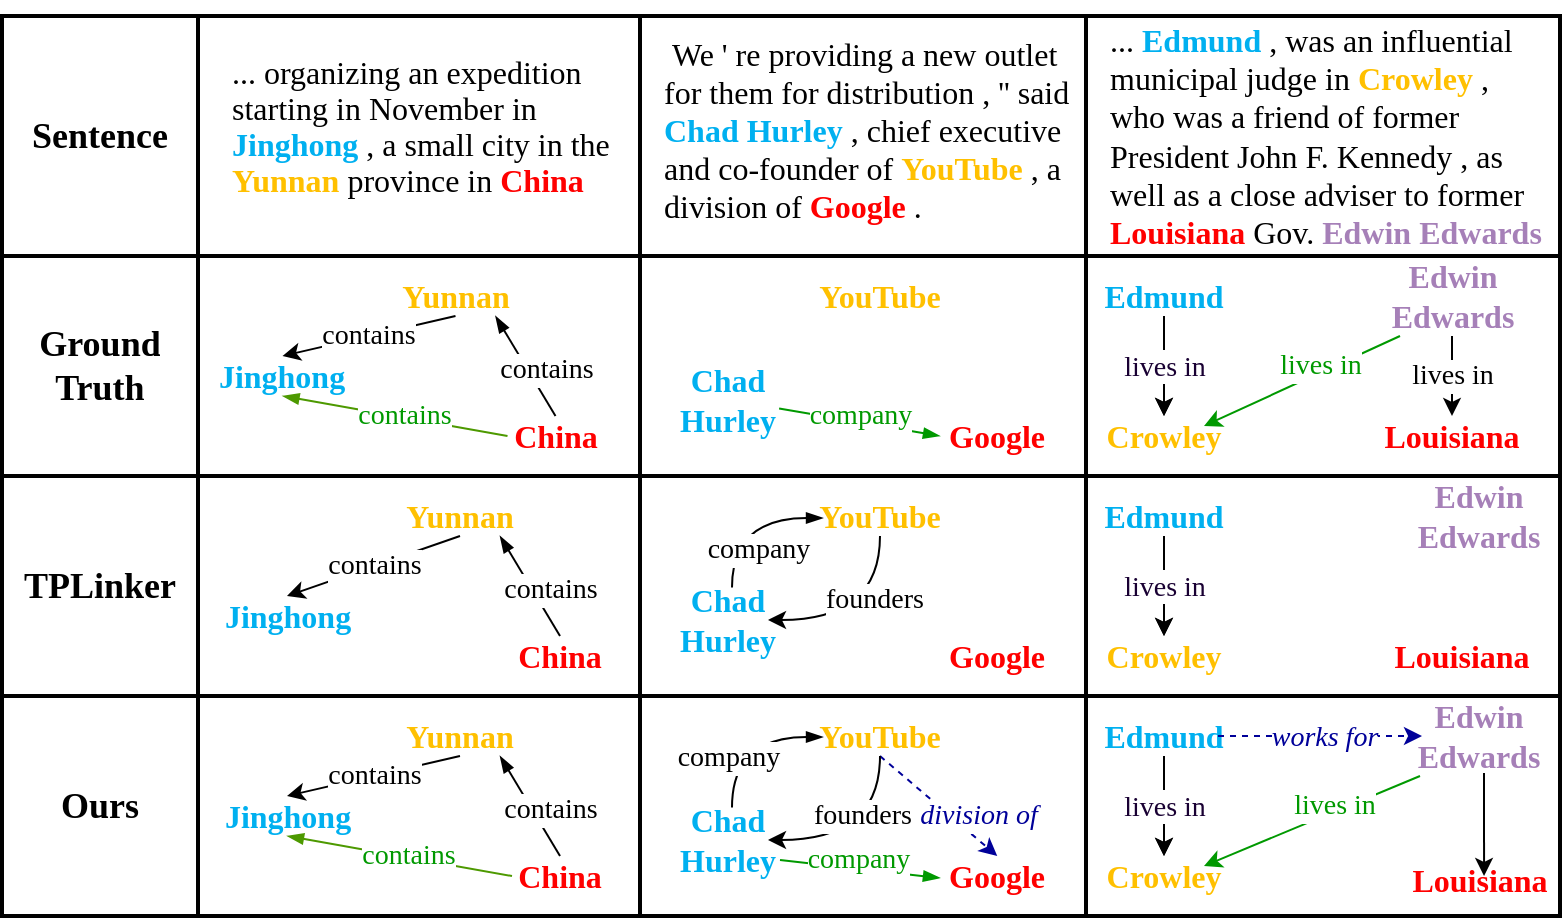 <mxfile version="13.10.1" type="github">
  <diagram id="5vpmCnWidM8x6iWcZ2X5" name="Page-1">
    <mxGraphModel dx="870" dy="571" grid="1" gridSize="10" guides="1" tooltips="1" connect="1" arrows="1" fold="1" page="1" pageScale="1" pageWidth="827" pageHeight="1169" background="none" math="0" shadow="0">
      <root>
        <mxCell id="0" />
        <mxCell id="1" parent="0" />
        <mxCell id="fM8OL-0WpngBRwXDm8zp-1" value="" style="shape=table;html=1;whiteSpace=wrap;startSize=0;container=1;collapsible=0;childLayout=tableLayout;strokeWidth=2;perimeterSpacing=1;" parent="1" vertex="1">
          <mxGeometry x="31" y="30" width="779" height="450" as="geometry" />
        </mxCell>
        <mxCell id="fM8OL-0WpngBRwXDm8zp-2" value="" style="shape=partialRectangle;html=1;whiteSpace=wrap;collapsible=0;dropTarget=0;pointerEvents=0;fillColor=none;top=0;left=0;bottom=0;right=0;points=[[0,0.5],[1,0.5]];portConstraint=eastwest;spacingBottom=0;spacing=2;spacingRight=8;spacingLeft=10;" parent="fM8OL-0WpngBRwXDm8zp-1" vertex="1">
          <mxGeometry width="779" height="120" as="geometry" />
        </mxCell>
        <mxCell id="fM8OL-0WpngBRwXDm8zp-3" value="&lt;font face=&quot;Times New Roman&quot; style=&quot;font-size: 18px&quot;&gt;&lt;b&gt;Sentence&lt;/b&gt;&lt;/font&gt;" style="shape=partialRectangle;html=1;whiteSpace=wrap;connectable=0;overflow=hidden;fillColor=none;top=0;left=0;bottom=0;right=0;" parent="fM8OL-0WpngBRwXDm8zp-2" vertex="1">
          <mxGeometry width="98" height="120" as="geometry" />
        </mxCell>
        <mxCell id="fM8OL-0WpngBRwXDm8zp-4" value="&lt;p style=&quot;line-height: normal ; margin: 0pt 0in ; text-indent: 0in ; direction: ltr ; unicode-bidi: embed ; word-break: normal ; font-size: 16px&quot;&gt;&lt;span style=&quot;font-size: 16px ; font-family: &amp;#34;times new roman&amp;#34; ; text-indent: 0in&quot;&gt;... organizing an expedition&lt;/span&gt;&lt;span style=&quot;font-family: &amp;#34;times new roman&amp;#34; ; font-size: 16px ; text-indent: 0in&quot;&gt;&amp;nbsp;&lt;br&gt;&lt;/span&gt;&lt;font style=&quot;font-size: 16px&quot; face=&quot;Times New Roman&quot;&gt;&lt;span&gt;starting in November in&amp;nbsp;&lt;br&gt;&lt;/span&gt;&lt;/font&gt;&lt;font style=&quot;font-size: 16px&quot; face=&quot;Times New Roman&quot;&gt;&lt;span style=&quot;color: rgb(0 , 176 , 240) ; font-weight: bold&quot;&gt;Jinghong&lt;/span&gt;&lt;span&gt; , a small city in the &lt;/span&gt;&lt;span style=&quot;color: rgb(255 , 192 , 0) ; font-weight: bold&quot;&gt;Yunnan&lt;/span&gt;&lt;span&gt; province in &lt;/span&gt;&lt;span style=&quot;color: red ; font-weight: bold&quot;&gt;China&lt;/span&gt;&lt;/font&gt;&lt;/p&gt;" style="shape=partialRectangle;html=1;whiteSpace=wrap;connectable=0;overflow=hidden;top=0;left=0;bottom=0;right=0;spacingLeft=15;fillColor=none;spacing=2;strokeWidth=1;align=left;spacingTop=-10;spacingRight=8;" parent="fM8OL-0WpngBRwXDm8zp-2" vertex="1">
          <mxGeometry x="98" width="221" height="120" as="geometry" />
        </mxCell>
        <mxCell id="fM8OL-0WpngBRwXDm8zp-5" value="&lt;p style=&quot;font-size: 16px&quot;&gt;&lt;span style=&quot;font-family: &amp;#34;times new roman&amp;#34;&quot;&gt;&amp;nbsp;We &#39; re providing a new outlet for them for distribution , &#39;&#39; said &lt;/span&gt;&lt;font color=&quot;#00b0f0&quot; style=&quot;font-size: 16px ; font-family: &amp;#34;times new roman&amp;#34;&quot;&gt;&lt;b&gt;Chad Hurley&lt;/b&gt;&lt;/font&gt;&lt;span style=&quot;font-family: &amp;#34;times new roman&amp;#34;&quot;&gt; , chief executive and co-founder of &lt;/span&gt;&lt;b style=&quot;font-family: &amp;#34;times new roman&amp;#34;&quot;&gt;&lt;font color=&quot;#ffc000&quot; style=&quot;font-size: 16px&quot;&gt;YouTube&lt;/font&gt;&lt;/b&gt;&lt;span style=&quot;font-family: &amp;#34;times new roman&amp;#34;&quot;&gt; , a division of &lt;/span&gt;&lt;b style=&quot;font-family: &amp;#34;times new roman&amp;#34;&quot;&gt;&lt;font color=&quot;#ff0000&quot; style=&quot;font-size: 16px&quot;&gt;Google&lt;/font&gt;&lt;/b&gt;&lt;span style=&quot;font-family: &amp;#34;times new roman&amp;#34;&quot;&gt; .&lt;/span&gt;&lt;/p&gt;" style="shape=partialRectangle;html=1;whiteSpace=wrap;connectable=0;overflow=hidden;fillColor=none;top=0;left=0;bottom=0;right=0;align=left;spacingLeft=10;spacingRight=8;spacingBottom=7;spacingTop=-9;" parent="fM8OL-0WpngBRwXDm8zp-2" vertex="1">
          <mxGeometry x="319" width="223" height="120" as="geometry" />
        </mxCell>
        <mxCell id="fM8OL-0WpngBRwXDm8zp-6" value="&lt;font face=&quot;Times New Roman&quot; style=&quot;font-size: 16px&quot;&gt;... &lt;font color=&quot;#00b0f0&quot; style=&quot;font-size: 16px&quot;&gt;&lt;b&gt;Edmund&lt;/b&gt;&lt;/font&gt; , was an influential municipal judge in &lt;b&gt;&lt;font color=&quot;#ffc000&quot; style=&quot;font-size: 16px&quot;&gt;Crowley&lt;/font&gt;&lt;/b&gt; , who was a friend of former President John F. Kennedy , as well as a close adviser to former &lt;font color=&quot;#ff0000&quot; style=&quot;font-size: 16px&quot;&gt;&lt;b&gt;Louisiana&lt;/b&gt;&lt;/font&gt; Gov. &lt;font color=&quot;#a680b8&quot; style=&quot;font-size: 16px&quot;&gt;&lt;b&gt;Edwin Edwards&lt;/b&gt;&lt;/font&gt;&lt;/font&gt;" style="shape=partialRectangle;html=1;whiteSpace=wrap;connectable=0;overflow=hidden;fillColor=none;top=0;left=0;bottom=0;right=0;align=left;spacingLeft=10;spacingRight=8;spacingBottom=0;" parent="fM8OL-0WpngBRwXDm8zp-2" vertex="1">
          <mxGeometry x="542" width="237" height="120" as="geometry" />
        </mxCell>
        <mxCell id="fM8OL-0WpngBRwXDm8zp-7" value="" style="shape=partialRectangle;html=1;whiteSpace=wrap;collapsible=0;dropTarget=0;pointerEvents=0;fillColor=none;top=0;left=0;bottom=0;right=0;points=[[0,0.5],[1,0.5]];portConstraint=eastwest;" parent="fM8OL-0WpngBRwXDm8zp-1" vertex="1">
          <mxGeometry y="120" width="779" height="110" as="geometry" />
        </mxCell>
        <mxCell id="fM8OL-0WpngBRwXDm8zp-8" value="&lt;b&gt;&lt;font face=&quot;Times New Roman&quot; style=&quot;font-size: 18px&quot;&gt;Ground&lt;br&gt;Truth&lt;/font&gt;&lt;/b&gt;" style="shape=partialRectangle;html=1;whiteSpace=wrap;connectable=0;overflow=hidden;fillColor=none;top=0;left=0;bottom=0;right=0;" parent="fM8OL-0WpngBRwXDm8zp-7" vertex="1">
          <mxGeometry width="98" height="110" as="geometry" />
        </mxCell>
        <mxCell id="fM8OL-0WpngBRwXDm8zp-9" value="" style="shape=partialRectangle;html=1;whiteSpace=wrap;connectable=0;overflow=hidden;fillColor=none;top=0;left=0;bottom=0;right=0;" parent="fM8OL-0WpngBRwXDm8zp-7" vertex="1">
          <mxGeometry x="98" width="221" height="110" as="geometry" />
        </mxCell>
        <mxCell id="fM8OL-0WpngBRwXDm8zp-10" value="" style="shape=partialRectangle;html=1;whiteSpace=wrap;connectable=0;overflow=hidden;fillColor=none;top=0;left=0;bottom=0;right=0;" parent="fM8OL-0WpngBRwXDm8zp-7" vertex="1">
          <mxGeometry x="319" width="223" height="110" as="geometry" />
        </mxCell>
        <mxCell id="fM8OL-0WpngBRwXDm8zp-11" value="" style="shape=partialRectangle;html=1;whiteSpace=wrap;connectable=0;overflow=hidden;fillColor=none;top=0;left=0;bottom=0;right=0;spacingLeft=1;" parent="fM8OL-0WpngBRwXDm8zp-7" vertex="1">
          <mxGeometry x="542" width="237" height="110" as="geometry" />
        </mxCell>
        <mxCell id="fM8OL-0WpngBRwXDm8zp-12" value="" style="shape=partialRectangle;html=1;whiteSpace=wrap;collapsible=0;dropTarget=0;pointerEvents=0;fillColor=none;top=0;left=0;bottom=0;right=0;points=[[0,0.5],[1,0.5]];portConstraint=eastwest;" parent="fM8OL-0WpngBRwXDm8zp-1" vertex="1">
          <mxGeometry y="230" width="779" height="110" as="geometry" />
        </mxCell>
        <mxCell id="fM8OL-0WpngBRwXDm8zp-13" value="&lt;font style=&quot;font-size: 18px&quot; face=&quot;Times New Roman&quot;&gt;&lt;b&gt;TPLinker&lt;/b&gt;&lt;/font&gt;" style="shape=partialRectangle;html=1;whiteSpace=wrap;connectable=0;overflow=hidden;fillColor=none;top=0;left=0;bottom=0;right=0;" parent="fM8OL-0WpngBRwXDm8zp-12" vertex="1">
          <mxGeometry width="98" height="110" as="geometry" />
        </mxCell>
        <mxCell id="fM8OL-0WpngBRwXDm8zp-14" value="" style="shape=partialRectangle;html=1;whiteSpace=wrap;connectable=0;overflow=hidden;fillColor=none;top=0;left=0;bottom=0;right=0;" parent="fM8OL-0WpngBRwXDm8zp-12" vertex="1">
          <mxGeometry x="98" width="221" height="110" as="geometry" />
        </mxCell>
        <mxCell id="fM8OL-0WpngBRwXDm8zp-15" value="" style="shape=partialRectangle;html=1;whiteSpace=wrap;connectable=0;overflow=hidden;fillColor=none;top=0;left=0;bottom=0;right=0;" parent="fM8OL-0WpngBRwXDm8zp-12" vertex="1">
          <mxGeometry x="319" width="223" height="110" as="geometry" />
        </mxCell>
        <mxCell id="fM8OL-0WpngBRwXDm8zp-16" value="" style="shape=partialRectangle;html=1;whiteSpace=wrap;connectable=0;overflow=hidden;fillColor=none;top=0;left=0;bottom=0;right=0;" parent="fM8OL-0WpngBRwXDm8zp-12" vertex="1">
          <mxGeometry x="542" width="237" height="110" as="geometry" />
        </mxCell>
        <mxCell id="fM8OL-0WpngBRwXDm8zp-17" value="" style="shape=partialRectangle;html=1;whiteSpace=wrap;collapsible=0;dropTarget=0;pointerEvents=0;fillColor=none;top=0;left=0;bottom=0;right=0;points=[[0,0.5],[1,0.5]];portConstraint=eastwest;" parent="fM8OL-0WpngBRwXDm8zp-1" vertex="1">
          <mxGeometry y="340" width="779" height="110" as="geometry" />
        </mxCell>
        <mxCell id="fM8OL-0WpngBRwXDm8zp-18" value="&lt;p&gt;&lt;font face=&quot;Times New Roman&quot; size=&quot;1&quot;&gt;&lt;b style=&quot;font-size: 18px&quot;&gt;Ours&lt;/b&gt;&lt;/font&gt;&lt;/p&gt;" style="shape=partialRectangle;html=1;whiteSpace=wrap;connectable=0;overflow=hidden;fillColor=none;top=0;left=0;bottom=0;right=0;" parent="fM8OL-0WpngBRwXDm8zp-17" vertex="1">
          <mxGeometry width="98" height="110" as="geometry" />
        </mxCell>
        <mxCell id="fM8OL-0WpngBRwXDm8zp-19" value="" style="shape=partialRectangle;html=1;whiteSpace=wrap;connectable=0;overflow=hidden;fillColor=none;top=0;left=0;bottom=0;right=0;" parent="fM8OL-0WpngBRwXDm8zp-17" vertex="1">
          <mxGeometry x="98" width="221" height="110" as="geometry" />
        </mxCell>
        <mxCell id="fM8OL-0WpngBRwXDm8zp-20" value="" style="shape=partialRectangle;html=1;whiteSpace=wrap;connectable=0;overflow=hidden;fillColor=none;top=0;left=0;bottom=0;right=0;" parent="fM8OL-0WpngBRwXDm8zp-17" vertex="1">
          <mxGeometry x="319" width="223" height="110" as="geometry" />
        </mxCell>
        <mxCell id="fM8OL-0WpngBRwXDm8zp-21" value="" style="shape=partialRectangle;html=1;whiteSpace=wrap;connectable=0;overflow=hidden;fillColor=none;top=0;left=0;bottom=0;right=0;" parent="fM8OL-0WpngBRwXDm8zp-17" vertex="1">
          <mxGeometry x="542" width="237" height="110" as="geometry" />
        </mxCell>
        <mxCell id="2NpfUJ0VDnkzOH738Le0-184" value="&lt;span style=&quot;color: rgb(0 , 176 , 240) ; font-family: &amp;#34;times new roman&amp;#34; ; font-weight: 700 ; text-align: left&quot;&gt;&lt;font style=&quot;font-size: 16px&quot;&gt;Chad Hurley&lt;/font&gt;&lt;/span&gt;" style="text;html=1;strokeColor=none;fillColor=none;align=center;verticalAlign=middle;whiteSpace=wrap;rounded=0;" parent="1" vertex="1">
          <mxGeometry x="374" y="322" width="40" height="20" as="geometry" />
        </mxCell>
        <mxCell id="2NpfUJ0VDnkzOH738Le0-185" value="" style="endArrow=none;html=1;startArrow=blockThin;startFill=1;endFill=0;edgeStyle=orthogonalEdgeStyle;curved=1;entryX=0.55;entryY=-0.31;entryDx=0;entryDy=0;entryPerimeter=0;exitX=-0.212;exitY=0.55;exitDx=0;exitDy=0;exitPerimeter=0;" parent="1" source="2NpfUJ0VDnkzOH738Le0-188" target="2NpfUJ0VDnkzOH738Le0-184" edge="1">
          <mxGeometry width="50" height="50" relative="1" as="geometry">
            <mxPoint x="430" y="280" as="sourcePoint" />
            <mxPoint x="386.25" y="380" as="targetPoint" />
          </mxGeometry>
        </mxCell>
        <mxCell id="2NpfUJ0VDnkzOH738Le0-186" value="&lt;font face=&quot;Times New Roman&quot; style=&quot;font-size: 14px&quot;&gt;company&lt;/font&gt;" style="edgeLabel;html=1;align=center;verticalAlign=middle;resizable=0;points=[];" parent="2NpfUJ0VDnkzOH738Le0-185" vertex="1" connectable="0">
          <mxGeometry x="0.37" y="-2" relative="1" as="geometry">
            <mxPoint x="14.98" y="6" as="offset" />
          </mxGeometry>
        </mxCell>
        <mxCell id="2NpfUJ0VDnkzOH738Le0-495" style="edgeStyle=orthogonalEdgeStyle;rounded=0;orthogonalLoop=1;jettySize=auto;html=1;exitX=0.5;exitY=1;exitDx=0;exitDy=0;entryX=1;entryY=0.5;entryDx=0;entryDy=0;strokeColor=#000000;fontFamily=Times New Roman;fontColor=#009900;curved=1;" parent="1" source="2NpfUJ0VDnkzOH738Le0-188" target="2NpfUJ0VDnkzOH738Le0-184" edge="1">
          <mxGeometry relative="1" as="geometry" />
        </mxCell>
        <mxCell id="2NpfUJ0VDnkzOH738Le0-496" value="&lt;font color=&quot;#000000&quot; style=&quot;font-size: 14px&quot;&gt;founders&lt;/font&gt;" style="edgeLabel;html=1;align=center;verticalAlign=middle;resizable=0;points=[];fontFamily=Times New Roman;fontColor=#009900;" parent="2NpfUJ0VDnkzOH738Le0-495" vertex="1" connectable="0">
          <mxGeometry x="0.151" y="-10" relative="1" as="geometry">
            <mxPoint x="11.2" as="offset" />
          </mxGeometry>
        </mxCell>
        <mxCell id="2NpfUJ0VDnkzOH738Le0-188" value="&lt;span style=&quot;color: rgb(255 , 192 , 0) ; font-family: &amp;#34;times new roman&amp;#34; ; font-weight: 700 ; text-align: left&quot;&gt;&lt;font style=&quot;font-size: 16px&quot;&gt;YouTube&lt;/font&gt;&lt;/span&gt;" style="text;html=1;strokeColor=none;fillColor=none;align=center;verticalAlign=middle;whiteSpace=wrap;rounded=0;" parent="1" vertex="1">
          <mxGeometry x="450" y="270" width="40" height="20" as="geometry" />
        </mxCell>
        <mxCell id="2NpfUJ0VDnkzOH738Le0-193" value="&lt;span style=&quot;color: rgb(255 , 0 , 0) ; font-family: &amp;#34;times new roman&amp;#34; ; font-weight: 700 ; text-align: left&quot;&gt;&lt;font style=&quot;font-size: 16px&quot;&gt;Google&lt;/font&gt;&lt;/span&gt;" style="text;html=1;strokeColor=none;fillColor=none;align=center;verticalAlign=middle;whiteSpace=wrap;rounded=0;" parent="1" vertex="1">
          <mxGeometry x="510" y="340" width="37.25" height="20" as="geometry" />
        </mxCell>
        <mxCell id="2NpfUJ0VDnkzOH738Le0-368" value="&lt;font size=&quot;1&quot;&gt;&lt;i style=&quot;font-size: 14px&quot;&gt;division of&lt;/i&gt;&lt;/font&gt;" style="rounded=0;orthogonalLoop=1;jettySize=auto;html=1;exitX=0.5;exitY=1;exitDx=0;exitDy=0;entryX=0.5;entryY=0;entryDx=0;entryDy=0;fontFamily=Times New Roman;dashed=1;strokeColor=#000099;fontColor=#000099;" parent="1" source="wmKxRn-xDmoYcVnPfhUS-15" target="2NpfUJ0VDnkzOH738Le0-381" edge="1">
          <mxGeometry x="0.493" y="10" relative="1" as="geometry">
            <mxPoint x="470" y="400" as="sourcePoint" />
            <mxPoint x="-1" as="offset" />
          </mxGeometry>
        </mxCell>
        <mxCell id="2NpfUJ0VDnkzOH738Le0-379" value="" style="endArrow=none;html=1;startArrow=blockThin;startFill=1;endFill=0;rounded=1;strokeColor=#009900;" parent="1" edge="1">
          <mxGeometry width="50" height="50" relative="1" as="geometry">
            <mxPoint x="500" y="461" as="sourcePoint" />
            <mxPoint x="420" y="452" as="targetPoint" />
          </mxGeometry>
        </mxCell>
        <mxCell id="2NpfUJ0VDnkzOH738Le0-380" value="&lt;font face=&quot;Times New Roman&quot; color=&quot;#009900&quot; style=&quot;font-size: 14px&quot;&gt;company&lt;/font&gt;" style="edgeLabel;html=1;align=center;verticalAlign=middle;resizable=0;points=[];fontColor=#000000;" parent="2NpfUJ0VDnkzOH738Le0-379" vertex="1" connectable="0">
          <mxGeometry x="0.257" y="-4" relative="1" as="geometry">
            <mxPoint x="8.33" y="0.82" as="offset" />
          </mxGeometry>
        </mxCell>
        <mxCell id="2NpfUJ0VDnkzOH738Le0-381" value="&lt;span style=&quot;color: rgb(255 , 0 , 0) ; font-family: &amp;#34;times new roman&amp;#34; ; font-weight: 700 ; text-align: left&quot;&gt;&lt;font style=&quot;font-size: 16px&quot;&gt;Google&lt;/font&gt;&lt;/span&gt;" style="text;html=1;strokeColor=none;fillColor=none;align=center;verticalAlign=middle;whiteSpace=wrap;rounded=0;" parent="1" vertex="1">
          <mxGeometry x="510" y="450" width="37.25" height="20" as="geometry" />
        </mxCell>
        <mxCell id="2NpfUJ0VDnkzOH738Le0-391" value="&lt;span style=&quot;color: rgb(0 , 176 , 240) ; font-family: &amp;#34;times new roman&amp;#34; ; font-weight: 700 ; text-align: left&quot;&gt;&lt;font style=&quot;font-size: 16px&quot;&gt;Chad Hurley&lt;/font&gt;&lt;/span&gt;" style="text;html=1;strokeColor=none;fillColor=none;align=center;verticalAlign=middle;whiteSpace=wrap;rounded=0;" parent="1" vertex="1">
          <mxGeometry x="374" y="212" width="40" height="20" as="geometry" />
        </mxCell>
        <mxCell id="2NpfUJ0VDnkzOH738Le0-392" value="&lt;span style=&quot;color: rgb(255 , 192 , 0) ; font-family: &amp;#34;times new roman&amp;#34; ; font-weight: 700 ; text-align: left&quot;&gt;&lt;font style=&quot;font-size: 16px&quot;&gt;YouTube&lt;/font&gt;&lt;/span&gt;" style="text;html=1;strokeColor=none;fillColor=none;align=center;verticalAlign=middle;whiteSpace=wrap;rounded=0;" parent="1" vertex="1">
          <mxGeometry x="450" y="160" width="40" height="20" as="geometry" />
        </mxCell>
        <mxCell id="2NpfUJ0VDnkzOH738Le0-393" value="" style="endArrow=none;html=1;startArrow=blockThin;startFill=1;endFill=0;rounded=1;strokeColor=#009900;entryX=1.139;entryY=0.715;entryDx=0;entryDy=0;entryPerimeter=0;" parent="1" target="2NpfUJ0VDnkzOH738Le0-391" edge="1">
          <mxGeometry width="50" height="50" relative="1" as="geometry">
            <mxPoint x="500" y="240" as="sourcePoint" />
            <mxPoint x="400" y="302" as="targetPoint" />
          </mxGeometry>
        </mxCell>
        <mxCell id="2NpfUJ0VDnkzOH738Le0-394" value="&lt;font face=&quot;Times New Roman&quot; color=&quot;#009900&quot; style=&quot;font-size: 14px&quot;&gt;company&lt;/font&gt;" style="edgeLabel;html=1;align=center;verticalAlign=middle;resizable=0;points=[];fontColor=#000000;" parent="2NpfUJ0VDnkzOH738Le0-393" vertex="1" connectable="0">
          <mxGeometry x="0.257" y="-4" relative="1" as="geometry">
            <mxPoint x="9.75" y="1.9" as="offset" />
          </mxGeometry>
        </mxCell>
        <mxCell id="2NpfUJ0VDnkzOH738Le0-395" value="&lt;span style=&quot;color: rgb(255 , 0 , 0) ; font-family: &amp;#34;times new roman&amp;#34; ; font-weight: 700 ; text-align: left&quot;&gt;&lt;font style=&quot;font-size: 16px&quot;&gt;Google&lt;/font&gt;&lt;/span&gt;" style="text;html=1;strokeColor=none;fillColor=none;align=center;verticalAlign=middle;whiteSpace=wrap;rounded=0;" parent="1" vertex="1">
          <mxGeometry x="510" y="230" width="37.25" height="20" as="geometry" />
        </mxCell>
        <mxCell id="2NpfUJ0VDnkzOH738Le0-404" value="&lt;span style=&quot;color: rgb(0 , 176 , 240) ; font-family: &amp;#34;times new roman&amp;#34; ; font-weight: 700 ; text-align: left&quot;&gt;&lt;font style=&quot;font-size: 16px&quot;&gt;Jinghong&lt;/font&gt;&lt;/span&gt;" style="text;html=1;strokeColor=none;fillColor=none;align=center;verticalAlign=middle;whiteSpace=wrap;rounded=0;" parent="1" vertex="1">
          <mxGeometry x="151.25" y="200" width="40" height="20" as="geometry" />
        </mxCell>
        <mxCell id="2NpfUJ0VDnkzOH738Le0-416" value="&lt;font color=&quot;#000000&quot; style=&quot;font-size: 14px&quot;&gt;contains&lt;/font&gt;" style="rounded=0;orthogonalLoop=1;jettySize=auto;html=1;exitX=0.5;exitY=1;exitDx=0;exitDy=0;entryX=0.5;entryY=0;entryDx=0;entryDy=0;fontFamily=Times New Roman;fontColor=#009900;" parent="1" source="2NpfUJ0VDnkzOH738Le0-407" target="2NpfUJ0VDnkzOH738Le0-404" edge="1">
          <mxGeometry relative="1" as="geometry" />
        </mxCell>
        <mxCell id="2NpfUJ0VDnkzOH738Le0-407" value="&lt;span style=&quot;color: rgb(255 , 192 , 0) ; font-family: &amp;#34;times new roman&amp;#34; ; font-weight: 700 ; text-align: left&quot;&gt;&lt;font style=&quot;font-size: 16px&quot;&gt;Yunnan&lt;/font&gt;&lt;/span&gt;" style="text;html=1;strokeColor=none;fillColor=none;align=center;verticalAlign=middle;whiteSpace=wrap;rounded=0;fontSize=14;" parent="1" vertex="1">
          <mxGeometry x="237.75" y="160" width="40" height="20" as="geometry" />
        </mxCell>
        <mxCell id="2NpfUJ0VDnkzOH738Le0-408" value="" style="endArrow=none;html=1;startArrow=blockThin;startFill=1;endFill=0;rounded=1;exitX=1;exitY=1;exitDx=0;exitDy=0;entryX=0.5;entryY=0;entryDx=0;entryDy=0;" parent="1" source="2NpfUJ0VDnkzOH738Le0-407" target="2NpfUJ0VDnkzOH738Le0-410" edge="1">
          <mxGeometry width="50" height="50" relative="1" as="geometry">
            <mxPoint x="253" y="260" as="sourcePoint" />
            <mxPoint x="303" y="210" as="targetPoint" />
          </mxGeometry>
        </mxCell>
        <mxCell id="2NpfUJ0VDnkzOH738Le0-409" value="&lt;font face=&quot;Times New Roman&quot; style=&quot;font-size: 14px&quot;&gt;contains&lt;/font&gt;" style="edgeLabel;html=1;align=center;verticalAlign=middle;resizable=0;points=[];" parent="2NpfUJ0VDnkzOH738Le0-408" vertex="1" connectable="0">
          <mxGeometry x="0.223" y="8" relative="1" as="geometry">
            <mxPoint as="offset" />
          </mxGeometry>
        </mxCell>
        <mxCell id="2NpfUJ0VDnkzOH738Le0-410" value="&lt;span style=&quot;color: rgb(255 , 0 , 0) ; font-family: &amp;#34;times new roman&amp;#34; ; font-weight: 700 ; text-align: left&quot;&gt;&lt;font style=&quot;font-size: 16px&quot;&gt;China&lt;/font&gt;&lt;/span&gt;" style="text;html=1;strokeColor=none;fillColor=none;align=center;verticalAlign=middle;whiteSpace=wrap;rounded=0;" parent="1" vertex="1">
          <mxGeometry x="287.75" y="230" width="40" height="20" as="geometry" />
        </mxCell>
        <mxCell id="2NpfUJ0VDnkzOH738Le0-428" value="" style="shape=partialRectangle;html=1;whiteSpace=wrap;connectable=0;overflow=hidden;fillColor=none;top=0;left=0;bottom=0;right=0;" parent="1" vertex="1">
          <mxGeometry x="36.75" y="275" width="98" height="115" as="geometry" />
        </mxCell>
        <mxCell id="2NpfUJ0VDnkzOH738Le0-477" value="&lt;span style=&quot;color: rgb(0 , 176 , 240) ; font-family: &amp;#34;times new roman&amp;#34; ; font-weight: 700 ; text-align: left&quot;&gt;&lt;font style=&quot;font-size: 16px&quot;&gt;Jinghong&lt;/font&gt;&lt;/span&gt;" style="text;html=1;strokeColor=none;fillColor=none;align=center;verticalAlign=middle;whiteSpace=wrap;rounded=0;" parent="1" vertex="1">
          <mxGeometry x="153.5" y="420" width="40" height="20" as="geometry" />
        </mxCell>
        <mxCell id="2NpfUJ0VDnkzOH738Le0-478" value="&lt;font color=&quot;#000000&quot; style=&quot;font-size: 14px&quot;&gt;contains&lt;/font&gt;" style="rounded=0;orthogonalLoop=1;jettySize=auto;html=1;exitX=0.5;exitY=1;exitDx=0;exitDy=0;entryX=0.5;entryY=0;entryDx=0;entryDy=0;fontFamily=Times New Roman;fontColor=#009900;" parent="1" source="2NpfUJ0VDnkzOH738Le0-479" target="2NpfUJ0VDnkzOH738Le0-477" edge="1">
          <mxGeometry relative="1" as="geometry" />
        </mxCell>
        <mxCell id="2NpfUJ0VDnkzOH738Le0-479" value="&lt;span style=&quot;color: rgb(255 , 192 , 0) ; font-family: &amp;#34;times new roman&amp;#34; ; font-weight: 700 ; text-align: left&quot;&gt;&lt;font style=&quot;font-size: 16px&quot;&gt;Yunnan&lt;/font&gt;&lt;/span&gt;" style="text;html=1;strokeColor=none;fillColor=none;align=center;verticalAlign=middle;whiteSpace=wrap;rounded=0;" parent="1" vertex="1">
          <mxGeometry x="240" y="380" width="40" height="20" as="geometry" />
        </mxCell>
        <mxCell id="2NpfUJ0VDnkzOH738Le0-480" value="" style="endArrow=none;html=1;startArrow=blockThin;startFill=1;endFill=0;rounded=1;exitX=1;exitY=1;exitDx=0;exitDy=0;entryX=0.5;entryY=0;entryDx=0;entryDy=0;" parent="1" source="2NpfUJ0VDnkzOH738Le0-479" target="2NpfUJ0VDnkzOH738Le0-482" edge="1">
          <mxGeometry width="50" height="50" relative="1" as="geometry">
            <mxPoint x="255.25" y="490" as="sourcePoint" />
            <mxPoint x="305.25" y="440" as="targetPoint" />
          </mxGeometry>
        </mxCell>
        <mxCell id="2NpfUJ0VDnkzOH738Le0-481" value="&lt;font face=&quot;Times New Roman&quot; style=&quot;font-size: 14px&quot;&gt;contains&lt;/font&gt;" style="edgeLabel;html=1;align=center;verticalAlign=middle;resizable=0;points=[];" parent="2NpfUJ0VDnkzOH738Le0-480" vertex="1" connectable="0">
          <mxGeometry x="0.223" y="8" relative="1" as="geometry">
            <mxPoint as="offset" />
          </mxGeometry>
        </mxCell>
        <mxCell id="2NpfUJ0VDnkzOH738Le0-482" value="&lt;span style=&quot;color: rgb(255 , 0 , 0) ; font-family: &amp;#34;times new roman&amp;#34; ; font-weight: 700 ; text-align: left&quot;&gt;&lt;font style=&quot;font-size: 16px&quot;&gt;China&lt;/font&gt;&lt;/span&gt;" style="text;html=1;strokeColor=none;fillColor=none;align=center;verticalAlign=middle;whiteSpace=wrap;rounded=0;" parent="1" vertex="1">
          <mxGeometry x="290" y="450" width="40" height="20" as="geometry" />
        </mxCell>
        <mxCell id="2NpfUJ0VDnkzOH738Le0-483" value="" style="endArrow=none;html=1;startArrow=blockThin;startFill=1;endFill=0;rounded=1;strokeColor=#4D9900;exitX=0.5;exitY=1;exitDx=0;exitDy=0;" parent="1" source="2NpfUJ0VDnkzOH738Le0-477" edge="1">
          <mxGeometry width="50" height="50" relative="1" as="geometry">
            <mxPoint x="142.75" y="485" as="sourcePoint" />
            <mxPoint x="286" y="460" as="targetPoint" />
          </mxGeometry>
        </mxCell>
        <mxCell id="2NpfUJ0VDnkzOH738Le0-484" value="&lt;font color=&quot;#009900&quot; face=&quot;Times New Roman&quot; style=&quot;font-size: 14px&quot;&gt;contains&lt;/font&gt;" style="edgeLabel;html=1;align=center;verticalAlign=middle;resizable=0;points=[];" parent="2NpfUJ0VDnkzOH738Le0-483" vertex="1" connectable="0">
          <mxGeometry x="0.37" y="-2" relative="1" as="geometry">
            <mxPoint x="-16.73" y="-5.69" as="offset" />
          </mxGeometry>
        </mxCell>
        <mxCell id="2NpfUJ0VDnkzOH738Le0-487" value="&lt;span style=&quot;color: rgb(0 , 176 , 240) ; font-family: &amp;#34;times new roman&amp;#34; ; font-weight: 700 ; text-align: left&quot;&gt;&lt;font style=&quot;font-size: 16px&quot;&gt;Jinghong&lt;/font&gt;&lt;/span&gt;" style="text;html=1;strokeColor=none;fillColor=none;align=center;verticalAlign=middle;whiteSpace=wrap;rounded=0;" parent="1" vertex="1">
          <mxGeometry x="153.5" y="320" width="40" height="20" as="geometry" />
        </mxCell>
        <mxCell id="2NpfUJ0VDnkzOH738Le0-488" value="&lt;font color=&quot;#000000&quot; style=&quot;font-size: 14px&quot;&gt;contains&lt;/font&gt;" style="rounded=0;orthogonalLoop=1;jettySize=auto;html=1;exitX=0.5;exitY=1;exitDx=0;exitDy=0;entryX=0.5;entryY=0;entryDx=0;entryDy=0;fontFamily=Times New Roman;fontColor=#009900;" parent="1" source="2NpfUJ0VDnkzOH738Le0-489" target="2NpfUJ0VDnkzOH738Le0-487" edge="1">
          <mxGeometry relative="1" as="geometry" />
        </mxCell>
        <mxCell id="2NpfUJ0VDnkzOH738Le0-489" value="&lt;span style=&quot;color: rgb(255 , 192 , 0) ; font-family: &amp;#34;times new roman&amp;#34; ; font-weight: 700 ; text-align: left&quot;&gt;&lt;font style=&quot;font-size: 16px&quot;&gt;Yunnan&lt;/font&gt;&lt;/span&gt;" style="text;html=1;strokeColor=none;fillColor=none;align=center;verticalAlign=middle;whiteSpace=wrap;rounded=0;" parent="1" vertex="1">
          <mxGeometry x="240" y="270" width="40" height="20" as="geometry" />
        </mxCell>
        <mxCell id="2NpfUJ0VDnkzOH738Le0-490" value="" style="endArrow=none;html=1;startArrow=blockThin;startFill=1;endFill=0;rounded=1;exitX=1;exitY=1;exitDx=0;exitDy=0;entryX=0.5;entryY=0;entryDx=0;entryDy=0;" parent="1" source="2NpfUJ0VDnkzOH738Le0-489" target="2NpfUJ0VDnkzOH738Le0-492" edge="1">
          <mxGeometry width="50" height="50" relative="1" as="geometry">
            <mxPoint x="255.25" y="380" as="sourcePoint" />
            <mxPoint x="305.25" y="330" as="targetPoint" />
          </mxGeometry>
        </mxCell>
        <mxCell id="2NpfUJ0VDnkzOH738Le0-491" value="&lt;font face=&quot;Times New Roman&quot; style=&quot;font-size: 14px&quot;&gt;contains&lt;/font&gt;" style="edgeLabel;html=1;align=center;verticalAlign=middle;resizable=0;points=[];" parent="2NpfUJ0VDnkzOH738Le0-490" vertex="1" connectable="0">
          <mxGeometry x="0.223" y="8" relative="1" as="geometry">
            <mxPoint as="offset" />
          </mxGeometry>
        </mxCell>
        <mxCell id="2NpfUJ0VDnkzOH738Le0-492" value="&lt;span style=&quot;color: rgb(255 , 0 , 0) ; font-family: &amp;#34;times new roman&amp;#34; ; font-weight: 700 ; text-align: left&quot;&gt;&lt;font style=&quot;font-size: 16px&quot;&gt;China&lt;/font&gt;&lt;/span&gt;" style="text;html=1;strokeColor=none;fillColor=none;align=center;verticalAlign=middle;whiteSpace=wrap;rounded=0;" parent="1" vertex="1">
          <mxGeometry x="290" y="340" width="40" height="20" as="geometry" />
        </mxCell>
        <mxCell id="2NpfUJ0VDnkzOH738Le0-411" value="" style="endArrow=none;html=1;startArrow=blockThin;startFill=1;endFill=0;rounded=1;strokeColor=#4D9900;exitX=0.5;exitY=1;exitDx=0;exitDy=0;startSize=6;" parent="1" source="2NpfUJ0VDnkzOH738Le0-404" edge="1">
          <mxGeometry width="50" height="50" relative="1" as="geometry">
            <mxPoint x="140.5" y="255" as="sourcePoint" />
            <mxPoint x="283.75" y="240" as="targetPoint" />
          </mxGeometry>
        </mxCell>
        <mxCell id="2NpfUJ0VDnkzOH738Le0-412" value="&lt;font color=&quot;#009900&quot; face=&quot;Times New Roman&quot; style=&quot;font-size: 14px&quot;&gt;contains&lt;/font&gt;" style="edgeLabel;html=1;align=center;verticalAlign=middle;resizable=0;points=[];" parent="2NpfUJ0VDnkzOH738Le0-411" vertex="1" connectable="0">
          <mxGeometry x="0.37" y="-2" relative="1" as="geometry">
            <mxPoint x="-16.73" y="-5.69" as="offset" />
          </mxGeometry>
        </mxCell>
        <mxCell id="wmKxRn-xDmoYcVnPfhUS-10" value="&lt;span style=&quot;color: rgb(0 , 176 , 240) ; font-family: &amp;#34;times new roman&amp;#34; ; font-weight: 700 ; text-align: left&quot;&gt;&lt;font style=&quot;font-size: 16px&quot;&gt;Chad Hurley&lt;/font&gt;&lt;/span&gt;" style="text;html=1;strokeColor=none;fillColor=none;align=center;verticalAlign=middle;whiteSpace=wrap;rounded=0;" vertex="1" parent="1">
          <mxGeometry x="374" y="432" width="40" height="20" as="geometry" />
        </mxCell>
        <mxCell id="wmKxRn-xDmoYcVnPfhUS-11" value="" style="endArrow=none;html=1;startArrow=blockThin;startFill=1;endFill=0;edgeStyle=orthogonalEdgeStyle;curved=1;entryX=0.55;entryY=-0.31;entryDx=0;entryDy=0;entryPerimeter=0;exitX=-0.212;exitY=0.525;exitDx=0;exitDy=0;exitPerimeter=0;" edge="1" parent="1" target="wmKxRn-xDmoYcVnPfhUS-10" source="wmKxRn-xDmoYcVnPfhUS-15">
          <mxGeometry width="50" height="50" relative="1" as="geometry">
            <mxPoint x="430" y="390" as="sourcePoint" />
            <mxPoint x="396.25" y="490" as="targetPoint" />
          </mxGeometry>
        </mxCell>
        <mxCell id="wmKxRn-xDmoYcVnPfhUS-12" value="&lt;font face=&quot;Times New Roman&quot; style=&quot;font-size: 14px&quot;&gt;company&lt;/font&gt;" style="edgeLabel;html=1;align=center;verticalAlign=middle;resizable=0;points=[];" vertex="1" connectable="0" parent="wmKxRn-xDmoYcVnPfhUS-11">
          <mxGeometry x="0.37" y="-2" relative="1" as="geometry">
            <mxPoint as="offset" />
          </mxGeometry>
        </mxCell>
        <mxCell id="wmKxRn-xDmoYcVnPfhUS-13" style="edgeStyle=orthogonalEdgeStyle;rounded=0;orthogonalLoop=1;jettySize=auto;html=1;exitX=0.5;exitY=1;exitDx=0;exitDy=0;entryX=1;entryY=0.5;entryDx=0;entryDy=0;strokeColor=#000000;fontFamily=Times New Roman;fontColor=#009900;curved=1;" edge="1" parent="1" source="wmKxRn-xDmoYcVnPfhUS-15" target="wmKxRn-xDmoYcVnPfhUS-10">
          <mxGeometry relative="1" as="geometry" />
        </mxCell>
        <mxCell id="wmKxRn-xDmoYcVnPfhUS-14" value="&lt;font color=&quot;#000000&quot; style=&quot;font-size: 14px&quot;&gt;founders&lt;/font&gt;" style="edgeLabel;html=1;align=center;verticalAlign=middle;resizable=0;points=[];fontFamily=Times New Roman;fontColor=#009900;" vertex="1" connectable="0" parent="wmKxRn-xDmoYcVnPfhUS-13">
          <mxGeometry x="0.151" y="-10" relative="1" as="geometry">
            <mxPoint x="5.5" y="-2" as="offset" />
          </mxGeometry>
        </mxCell>
        <mxCell id="wmKxRn-xDmoYcVnPfhUS-15" value="&lt;span style=&quot;color: rgb(255 , 192 , 0) ; font-family: &amp;#34;times new roman&amp;#34; ; font-weight: 700 ; text-align: left&quot;&gt;&lt;font style=&quot;font-size: 16px&quot;&gt;YouTube&lt;/font&gt;&lt;/span&gt;" style="text;html=1;strokeColor=none;fillColor=none;align=center;verticalAlign=middle;whiteSpace=wrap;rounded=0;" vertex="1" parent="1">
          <mxGeometry x="450" y="380" width="40" height="20" as="geometry" />
        </mxCell>
        <mxCell id="wmKxRn-xDmoYcVnPfhUS-45" value="" style="edgeStyle=orthogonalEdgeStyle;rounded=0;orthogonalLoop=1;jettySize=auto;html=1;exitX=0.5;exitY=1;exitDx=0;exitDy=0;entryX=0.5;entryY=0;entryDx=0;entryDy=0;strokeColor=#000000;fontColor=#00B0F0;fontFamily=Times New Roman;" edge="1" parent="1" source="wmKxRn-xDmoYcVnPfhUS-47" target="wmKxRn-xDmoYcVnPfhUS-48">
          <mxGeometry relative="1" as="geometry" />
        </mxCell>
        <mxCell id="wmKxRn-xDmoYcVnPfhUS-46" value="&lt;font color=&quot;#190033&quot; face=&quot;Times New Roman&quot;&gt;lives in&lt;/font&gt;" style="edgeStyle=orthogonalEdgeStyle;rounded=0;orthogonalLoop=1;jettySize=auto;html=1;startSize=6;fontSize=14;fontColor=#000099;" edge="1" parent="1" source="wmKxRn-xDmoYcVnPfhUS-47" target="wmKxRn-xDmoYcVnPfhUS-48">
          <mxGeometry relative="1" as="geometry" />
        </mxCell>
        <mxCell id="wmKxRn-xDmoYcVnPfhUS-47" value="&lt;b&gt;&lt;font face=&quot;Times New Roman&quot; style=&quot;font-size: 16px&quot;&gt;Edmund&lt;/font&gt;&lt;/b&gt;" style="text;html=1;strokeColor=none;fillColor=none;align=center;verticalAlign=middle;whiteSpace=wrap;rounded=0;fontColor=#00B0F0;" vertex="1" parent="1">
          <mxGeometry x="592" y="380" width="40" height="20" as="geometry" />
        </mxCell>
        <mxCell id="wmKxRn-xDmoYcVnPfhUS-48" value="&lt;font color=&quot;#ffc000&quot; face=&quot;Times New Roman&quot; size=&quot;1&quot;&gt;&lt;b style=&quot;font-size: 16px&quot;&gt;Crowley&lt;/b&gt;&lt;/font&gt;" style="text;html=1;strokeColor=none;fillColor=none;align=center;verticalAlign=middle;whiteSpace=wrap;rounded=0;fontColor=#00B0F0;" vertex="1" parent="1">
          <mxGeometry x="592" y="450" width="40" height="20" as="geometry" />
        </mxCell>
        <mxCell id="wmKxRn-xDmoYcVnPfhUS-49" value="&lt;b style=&quot;font-size: 16px&quot;&gt;&lt;font style=&quot;font-size: 16px&quot;&gt;Edwin &lt;br&gt;Edwards&lt;/font&gt;&lt;/b&gt;" style="text;html=1;strokeColor=none;fillColor=none;align=center;verticalAlign=middle;whiteSpace=wrap;rounded=0;fontFamily=Times New Roman;fontColor=#A680B8;" vertex="1" parent="1">
          <mxGeometry x="741" y="380" width="57" height="20" as="geometry" />
        </mxCell>
        <mxCell id="wmKxRn-xDmoYcVnPfhUS-50" value="&lt;font face=&quot;Times New Roman&quot; color=&quot;#ff0000&quot; size=&quot;1&quot;&gt;&lt;b style=&quot;font-size: 16px&quot;&gt;Louisiana&lt;/b&gt;&lt;/font&gt;" style="text;html=1;strokeColor=none;fillColor=none;align=center;verticalAlign=middle;whiteSpace=wrap;rounded=0;fontColor=#00B0F0;" vertex="1" parent="1">
          <mxGeometry x="749.5" y="452" width="40" height="20" as="geometry" />
        </mxCell>
        <mxCell id="wmKxRn-xDmoYcVnPfhUS-51" value="" style="endArrow=classic;html=1;fontFamily=Times New Roman;entryX=1;entryY=0.25;entryDx=0;entryDy=0;fontColor=#009900;strokeColor=#009900;" edge="1" parent="1" target="wmKxRn-xDmoYcVnPfhUS-48">
          <mxGeometry width="50" height="50" relative="1" as="geometry">
            <mxPoint x="740" y="410" as="sourcePoint" />
            <mxPoint x="636" y="520" as="targetPoint" />
          </mxGeometry>
        </mxCell>
        <mxCell id="wmKxRn-xDmoYcVnPfhUS-52" value="&lt;font color=&quot;#009900&quot; style=&quot;font-size: 14px&quot;&gt;lives in&lt;/font&gt;" style="edgeLabel;html=1;align=center;verticalAlign=middle;resizable=0;points=[];fontFamily=Times New Roman;fontColor=#A680B8;" vertex="1" connectable="0" parent="wmKxRn-xDmoYcVnPfhUS-51">
          <mxGeometry x="-0.311" y="1" relative="1" as="geometry">
            <mxPoint x="-6.61" y="-1.48" as="offset" />
          </mxGeometry>
        </mxCell>
        <mxCell id="wmKxRn-xDmoYcVnPfhUS-55" value="&lt;i&gt;&lt;font face=&quot;Times New Roman&quot;&gt;works for&lt;/font&gt;&lt;/i&gt;" style="endArrow=classic;html=1;fontSize=14;fontColor=#000099;entryX=0;entryY=0.5;entryDx=0;entryDy=0;strokeColor=#000099;dashed=1;" edge="1" parent="1" target="wmKxRn-xDmoYcVnPfhUS-49">
          <mxGeometry x="0.025" width="50" height="50" relative="1" as="geometry">
            <mxPoint x="639" y="390" as="sourcePoint" />
            <mxPoint x="720" y="380" as="targetPoint" />
            <mxPoint as="offset" />
          </mxGeometry>
        </mxCell>
        <mxCell id="wmKxRn-xDmoYcVnPfhUS-68" value="" style="edgeStyle=orthogonalEdgeStyle;rounded=0;orthogonalLoop=1;jettySize=auto;html=1;exitX=0.5;exitY=1;exitDx=0;exitDy=0;entryX=0.5;entryY=0;entryDx=0;entryDy=0;strokeColor=#000000;fontColor=#00B0F0;fontFamily=Times New Roman;" edge="1" parent="1" source="wmKxRn-xDmoYcVnPfhUS-70" target="wmKxRn-xDmoYcVnPfhUS-71">
          <mxGeometry relative="1" as="geometry" />
        </mxCell>
        <mxCell id="wmKxRn-xDmoYcVnPfhUS-69" value="&lt;font color=&quot;#190033&quot; face=&quot;Times New Roman&quot;&gt;lives in&lt;/font&gt;" style="edgeStyle=orthogonalEdgeStyle;rounded=0;orthogonalLoop=1;jettySize=auto;html=1;startSize=6;fontSize=14;fontColor=#000099;" edge="1" parent="1" source="wmKxRn-xDmoYcVnPfhUS-70" target="wmKxRn-xDmoYcVnPfhUS-71">
          <mxGeometry relative="1" as="geometry" />
        </mxCell>
        <mxCell id="wmKxRn-xDmoYcVnPfhUS-70" value="&lt;b&gt;&lt;font face=&quot;Times New Roman&quot; style=&quot;font-size: 16px&quot;&gt;Edmund&lt;/font&gt;&lt;/b&gt;" style="text;html=1;strokeColor=none;fillColor=none;align=center;verticalAlign=middle;whiteSpace=wrap;rounded=0;fontColor=#00B0F0;" vertex="1" parent="1">
          <mxGeometry x="592" y="270" width="40" height="20" as="geometry" />
        </mxCell>
        <mxCell id="wmKxRn-xDmoYcVnPfhUS-71" value="&lt;font color=&quot;#ffc000&quot; face=&quot;Times New Roman&quot; size=&quot;1&quot;&gt;&lt;b style=&quot;font-size: 16px&quot;&gt;Crowley&lt;/b&gt;&lt;/font&gt;" style="text;html=1;strokeColor=none;fillColor=none;align=center;verticalAlign=middle;whiteSpace=wrap;rounded=0;fontColor=#00B0F0;" vertex="1" parent="1">
          <mxGeometry x="592" y="340" width="40" height="20" as="geometry" />
        </mxCell>
        <mxCell id="wmKxRn-xDmoYcVnPfhUS-72" value="&lt;b style=&quot;font-size: 16px&quot;&gt;&lt;font style=&quot;font-size: 16px&quot;&gt;Edwin &lt;br&gt;Edwards&lt;/font&gt;&lt;/b&gt;" style="text;html=1;strokeColor=none;fillColor=none;align=center;verticalAlign=middle;whiteSpace=wrap;rounded=0;fontFamily=Times New Roman;fontColor=#A680B8;" vertex="1" parent="1">
          <mxGeometry x="741" y="270" width="57" height="20" as="geometry" />
        </mxCell>
        <mxCell id="wmKxRn-xDmoYcVnPfhUS-73" value="&lt;font face=&quot;Times New Roman&quot; color=&quot;#ff0000&quot; size=&quot;1&quot;&gt;&lt;b style=&quot;font-size: 16px&quot;&gt;Louisiana&lt;/b&gt;&lt;/font&gt;" style="text;html=1;strokeColor=none;fillColor=none;align=center;verticalAlign=middle;whiteSpace=wrap;rounded=0;fontColor=#00B0F0;" vertex="1" parent="1">
          <mxGeometry x="741" y="340" width="40" height="20" as="geometry" />
        </mxCell>
        <mxCell id="wmKxRn-xDmoYcVnPfhUS-100" value="" style="edgeStyle=orthogonalEdgeStyle;rounded=0;orthogonalLoop=1;jettySize=auto;html=1;exitX=0.5;exitY=1;exitDx=0;exitDy=0;entryX=0.5;entryY=0;entryDx=0;entryDy=0;strokeColor=#000000;fontColor=#00B0F0;fontFamily=Times New Roman;" edge="1" parent="1" source="wmKxRn-xDmoYcVnPfhUS-102" target="wmKxRn-xDmoYcVnPfhUS-103">
          <mxGeometry relative="1" as="geometry" />
        </mxCell>
        <mxCell id="wmKxRn-xDmoYcVnPfhUS-101" value="&lt;font color=&quot;#190033&quot; face=&quot;Times New Roman&quot;&gt;lives in&lt;/font&gt;" style="edgeStyle=orthogonalEdgeStyle;rounded=0;orthogonalLoop=1;jettySize=auto;html=1;startSize=6;fontSize=14;fontColor=#000099;" edge="1" parent="1" source="wmKxRn-xDmoYcVnPfhUS-102" target="wmKxRn-xDmoYcVnPfhUS-103">
          <mxGeometry relative="1" as="geometry" />
        </mxCell>
        <mxCell id="wmKxRn-xDmoYcVnPfhUS-102" value="&lt;b&gt;&lt;font face=&quot;Times New Roman&quot; style=&quot;font-size: 16px&quot;&gt;Edmund&lt;/font&gt;&lt;/b&gt;" style="text;html=1;strokeColor=none;fillColor=none;align=center;verticalAlign=middle;whiteSpace=wrap;rounded=0;fontColor=#00B0F0;" vertex="1" parent="1">
          <mxGeometry x="592" y="160" width="40" height="20" as="geometry" />
        </mxCell>
        <mxCell id="wmKxRn-xDmoYcVnPfhUS-103" value="&lt;font color=&quot;#ffc000&quot; face=&quot;Times New Roman&quot; size=&quot;1&quot;&gt;&lt;b style=&quot;font-size: 16px&quot;&gt;Crowley&lt;/b&gt;&lt;/font&gt;" style="text;html=1;strokeColor=none;fillColor=none;align=center;verticalAlign=middle;whiteSpace=wrap;rounded=0;fontColor=#00B0F0;" vertex="1" parent="1">
          <mxGeometry x="592" y="230" width="40" height="20" as="geometry" />
        </mxCell>
        <mxCell id="wmKxRn-xDmoYcVnPfhUS-104" value="&lt;b style=&quot;font-size: 16px&quot;&gt;&lt;font style=&quot;font-size: 16px&quot;&gt;Edwin &lt;br&gt;Edwards&lt;/font&gt;&lt;/b&gt;" style="text;html=1;strokeColor=none;fillColor=none;align=center;verticalAlign=middle;whiteSpace=wrap;rounded=0;fontFamily=Times New Roman;fontColor=#A680B8;" vertex="1" parent="1">
          <mxGeometry x="727.5" y="160" width="57" height="20" as="geometry" />
        </mxCell>
        <mxCell id="wmKxRn-xDmoYcVnPfhUS-105" value="&lt;font face=&quot;Times New Roman&quot; color=&quot;#ff0000&quot; size=&quot;1&quot;&gt;&lt;b style=&quot;font-size: 16px&quot;&gt;Louisiana&lt;/b&gt;&lt;/font&gt;" style="text;html=1;strokeColor=none;fillColor=none;align=center;verticalAlign=middle;whiteSpace=wrap;rounded=0;fontColor=#00B0F0;" vertex="1" parent="1">
          <mxGeometry x="736" y="230" width="40" height="20" as="geometry" />
        </mxCell>
        <mxCell id="wmKxRn-xDmoYcVnPfhUS-106" value="" style="endArrow=classic;html=1;fontFamily=Times New Roman;entryX=1;entryY=0.25;entryDx=0;entryDy=0;fontColor=#009900;strokeColor=#009900;" edge="1" parent="1" target="wmKxRn-xDmoYcVnPfhUS-103">
          <mxGeometry width="50" height="50" relative="1" as="geometry">
            <mxPoint x="730" y="190" as="sourcePoint" />
            <mxPoint x="636" y="300" as="targetPoint" />
          </mxGeometry>
        </mxCell>
        <mxCell id="wmKxRn-xDmoYcVnPfhUS-107" value="&lt;font color=&quot;#009900&quot; style=&quot;font-size: 14px&quot;&gt;lives in&lt;/font&gt;" style="edgeLabel;html=1;align=center;verticalAlign=middle;resizable=0;points=[];fontFamily=Times New Roman;fontColor=#A680B8;" vertex="1" connectable="0" parent="wmKxRn-xDmoYcVnPfhUS-106">
          <mxGeometry x="-0.311" y="1" relative="1" as="geometry">
            <mxPoint x="-6.61" y="-1.48" as="offset" />
          </mxGeometry>
        </mxCell>
        <mxCell id="wmKxRn-xDmoYcVnPfhUS-108" value="&lt;font color=&quot;#000000&quot; style=&quot;font-size: 14px&quot;&gt;lives in&lt;/font&gt;" style="edgeStyle=orthogonalEdgeStyle;rounded=0;orthogonalLoop=1;jettySize=auto;html=1;entryX=0.5;entryY=0;entryDx=0;entryDy=0;fontFamily=Times New Roman;fontColor=#009900;" edge="1" parent="1" target="wmKxRn-xDmoYcVnPfhUS-105">
          <mxGeometry relative="1" as="geometry">
            <mxPoint x="756" y="190" as="sourcePoint" />
            <mxPoint as="offset" />
            <Array as="points">
              <mxPoint x="756" y="190" />
            </Array>
          </mxGeometry>
        </mxCell>
        <mxCell id="wmKxRn-xDmoYcVnPfhUS-121" value="" style="endArrow=classic;html=1;strokeColor=#000000;fontSize=14;fontColor=#000099;exitX=0.544;exitY=1.425;exitDx=0;exitDy=0;exitPerimeter=0;entryX=0.563;entryY=0.4;entryDx=0;entryDy=0;entryPerimeter=0;" edge="1" parent="1" source="wmKxRn-xDmoYcVnPfhUS-49" target="wmKxRn-xDmoYcVnPfhUS-50">
          <mxGeometry width="50" height="50" relative="1" as="geometry">
            <mxPoint x="760" y="470" as="sourcePoint" />
            <mxPoint x="810" y="420" as="targetPoint" />
          </mxGeometry>
        </mxCell>
      </root>
    </mxGraphModel>
  </diagram>
</mxfile>
